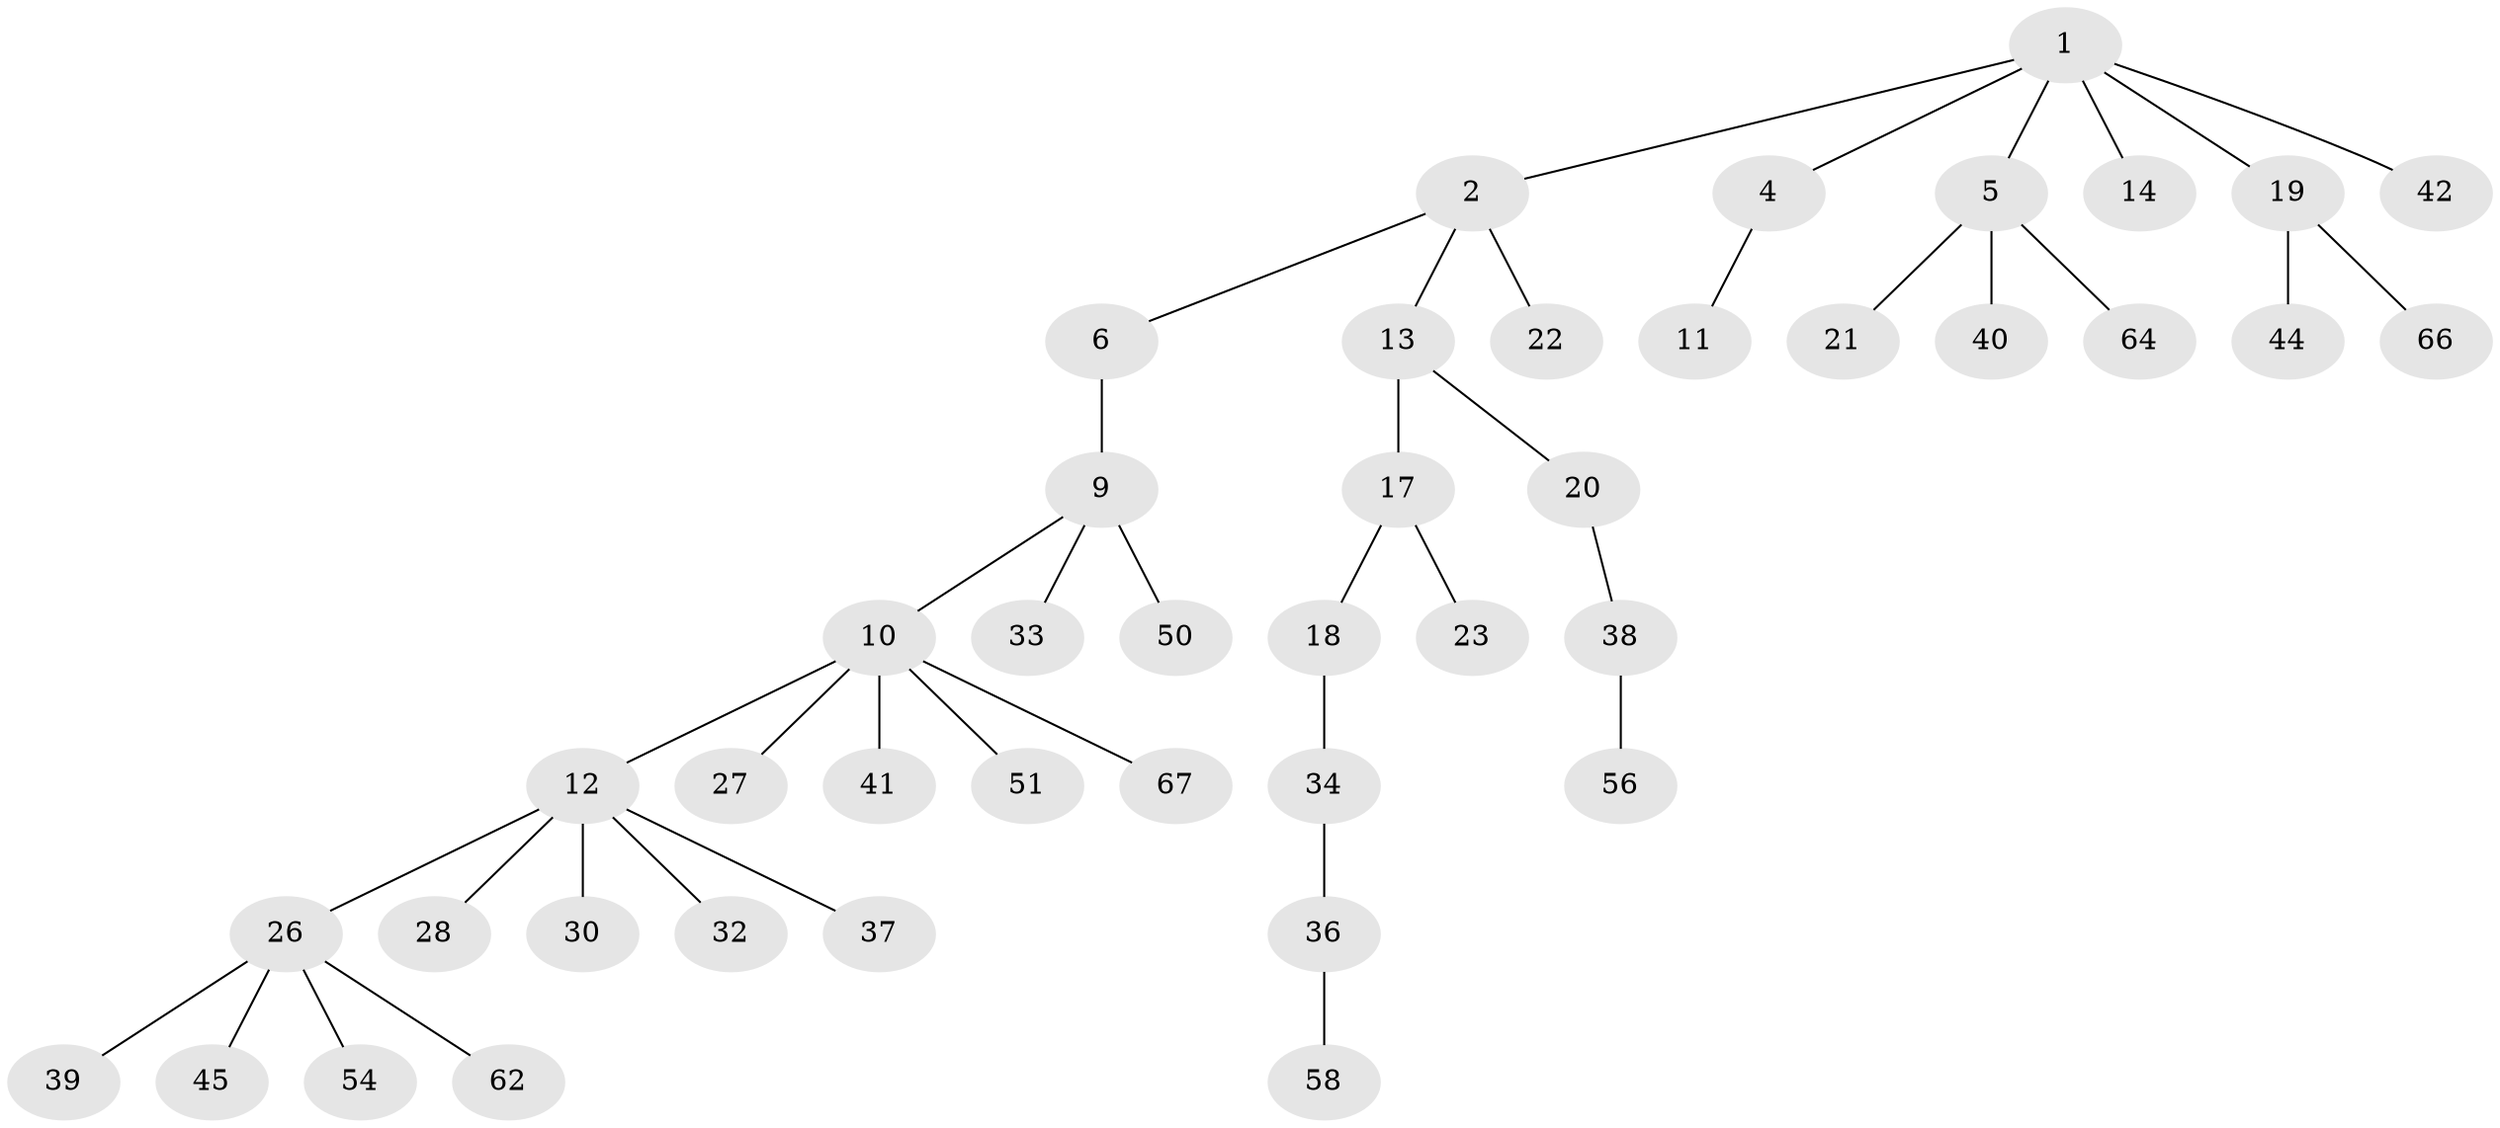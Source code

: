 // original degree distribution, {6: 0.029850746268656716, 3: 0.16417910447761194, 2: 0.19402985074626866, 1: 0.5373134328358209, 5: 0.029850746268656716, 7: 0.014925373134328358, 4: 0.029850746268656716}
// Generated by graph-tools (version 1.1) at 2025/11/02/27/25 16:11:26]
// undirected, 43 vertices, 42 edges
graph export_dot {
graph [start="1"]
  node [color=gray90,style=filled];
  1 [super="+8"];
  2 [super="+3"];
  4 [super="+7"];
  5 [super="+15"];
  6;
  9 [super="+63"];
  10 [super="+60"];
  11 [super="+59"];
  12 [super="+16"];
  13 [super="+65"];
  14;
  17 [super="+24"];
  18 [super="+31"];
  19;
  20 [super="+61"];
  21 [super="+46"];
  22 [super="+25"];
  23;
  26 [super="+29"];
  27;
  28;
  30 [super="+35"];
  32 [super="+52"];
  33;
  34 [super="+53"];
  36 [super="+47"];
  37 [super="+49"];
  38 [super="+43"];
  39;
  40;
  41 [super="+55"];
  42;
  44 [super="+48"];
  45;
  50;
  51;
  54 [super="+57"];
  56;
  58;
  62;
  64;
  66;
  67;
  1 -- 2;
  1 -- 4;
  1 -- 5;
  1 -- 19;
  1 -- 42;
  1 -- 14;
  2 -- 6;
  2 -- 13;
  2 -- 22;
  4 -- 11;
  5 -- 21;
  5 -- 40;
  5 -- 64;
  6 -- 9;
  9 -- 10;
  9 -- 33;
  9 -- 50;
  10 -- 12;
  10 -- 27;
  10 -- 41;
  10 -- 51;
  10 -- 67;
  12 -- 26;
  12 -- 28;
  12 -- 37;
  12 -- 32;
  12 -- 30;
  13 -- 17;
  13 -- 20;
  17 -- 18;
  17 -- 23;
  18 -- 34;
  19 -- 44;
  19 -- 66;
  20 -- 38;
  26 -- 39;
  26 -- 45;
  26 -- 54;
  26 -- 62;
  34 -- 36;
  36 -- 58;
  38 -- 56;
}
